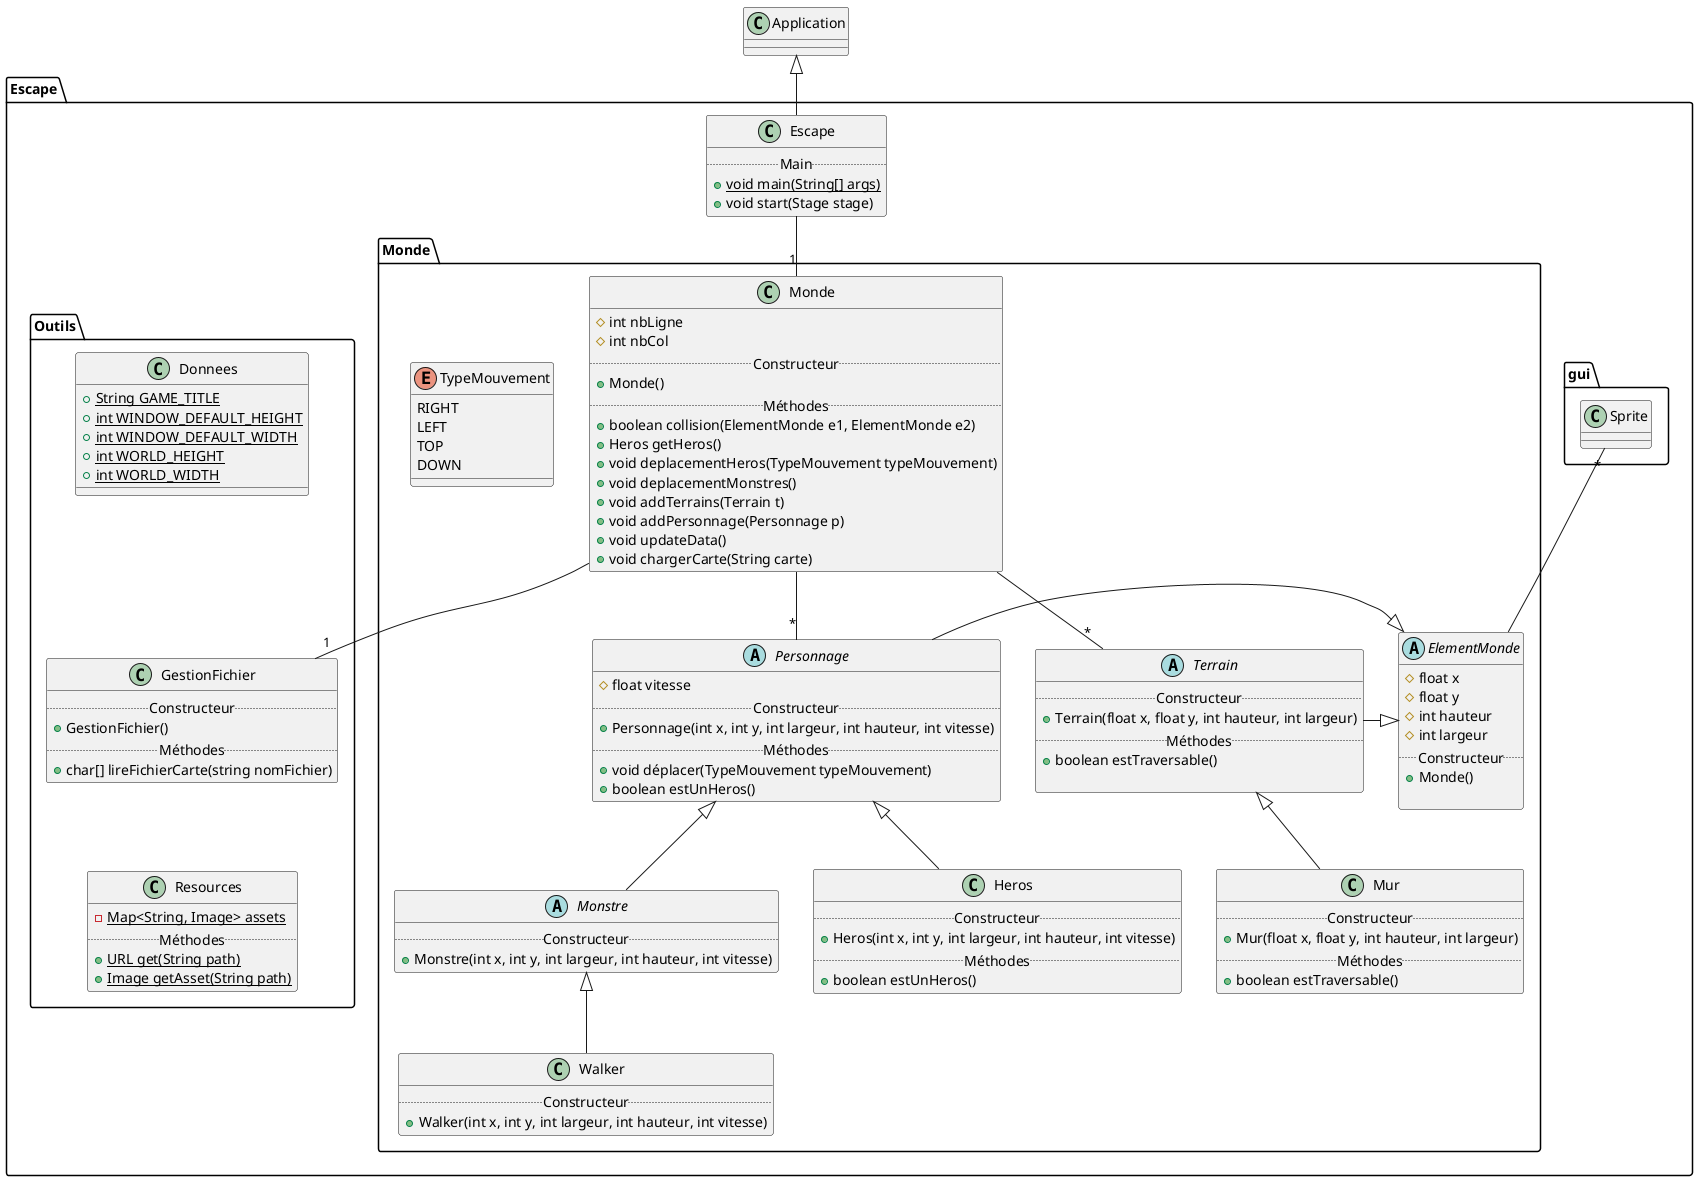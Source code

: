 @startuml
package Escape{

  package Monde {
    abstract class ElementMonde {
      # float x
      # float y
      # int hauteur
      # int largeur
      ..Constructeur..
      + Monde()

    }
    abstract class Terrain {
      ..Constructeur..
      + Terrain(float x, float y, int hauteur, int largeur)
      ..Méthodes..
      + boolean estTraversable()

    }

    class Mur {
      ..Constructeur..
      + Mur(float x, float y, int hauteur, int largeur)
      ..Méthodes..
      + boolean estTraversable()
    }


    abstract class Personnage {
      # float vitesse
      ..Constructeur..
      + Personnage(int x, int y, int largeur, int hauteur, int vitesse)
      ..Méthodes..
      + void déplacer(TypeMouvement typeMouvement)
      + boolean estUnHeros()
    }

    enum TypeMouvement{
        RIGHT
        LEFT
        TOP
        DOWN
    }

    class Heros {
      ..Constructeur..
      + Heros(int x, int y, int largeur, int hauteur, int vitesse)
      ..Méthodes..
      + boolean estUnHeros()
    }

    abstract class Monstre {
      ..Constructeur..
      + Monstre(int x, int y, int largeur, int hauteur, int vitesse)
    }

    class Walker {
      ..Constructeur..
      + Walker(int x, int y, int largeur, int hauteur, int vitesse)
    }

    class Monde {
      # int nbLigne
      # int nbCol
      ..Constructeur..
      + Monde()
      ..Méthodes..
      + boolean collision(ElementMonde e1, ElementMonde e2)
      + Heros getHeros()
      + void deplacementHeros(TypeMouvement typeMouvement)
      + void deplacementMonstres()
      + void addTerrains(Terrain t)
      + void addPersonnage(Personnage p)
      + void updateData()
      + void chargerCarte(String carte)
    }
  }

  class Escape {
    ..Main..
    + {static} void main(String[] args)
    + void start(Stage stage)
  }

  package Outils {
    class Donnees {
        + {static} String GAME_TITLE
        + {static} int WINDOW_DEFAULT_HEIGHT
        + {static} int WINDOW_DEFAULT_WIDTH
        + {static} int WORLD_HEIGHT
        + {static} int WORLD_WIDTH
    }

    class GestionFichier {
        ..Constructeur..
        + GestionFichier()
        ..Méthodes..
        + char[] lireFichierCarte(string nomFichier)
    }

    class Resources {
        - {static} Map<String, Image> assets
        ..Méthodes..
        + {static} URL get(String path)
        + {static} Image getAsset(String path)
    }
  }

  package gui {
    class Sprite
  }
}

class Application

Escape.Escape -- "1" Escape.Monde.Monde
Personnage -left-|> ElementMonde
Heros -up-|> Personnage
Monstre -up-|> Personnage
Walker -up-|> Monstre

Terrain -right-|> ElementMonde
Mur -up-|> Terrain
Escape.Escape -up-|> Application


Escape.Monde.Monde -- "*" Personnage
Escape.Monde.Monde -- "*" Terrain


Escape.Monde.Monde -- "1" GestionFichier

' force layout
Resources -[hidden]up-> GestionFichier
GestionFichier -[hidden]up-> Donnees
TypeMouvement -[hidden]right-> Escape.Monde.Monde

ElementMonde -up-"*" Sprite

@enduml

